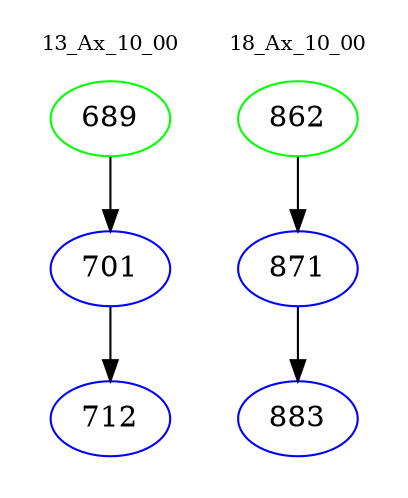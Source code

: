 digraph{
subgraph cluster_0 {
color = white
label = "13_Ax_10_00";
fontsize=10;
T0_689 [label="689", color="green"]
T0_689 -> T0_701 [color="black"]
T0_701 [label="701", color="blue"]
T0_701 -> T0_712 [color="black"]
T0_712 [label="712", color="blue"]
}
subgraph cluster_1 {
color = white
label = "18_Ax_10_00";
fontsize=10;
T1_862 [label="862", color="green"]
T1_862 -> T1_871 [color="black"]
T1_871 [label="871", color="blue"]
T1_871 -> T1_883 [color="black"]
T1_883 [label="883", color="blue"]
}
}
